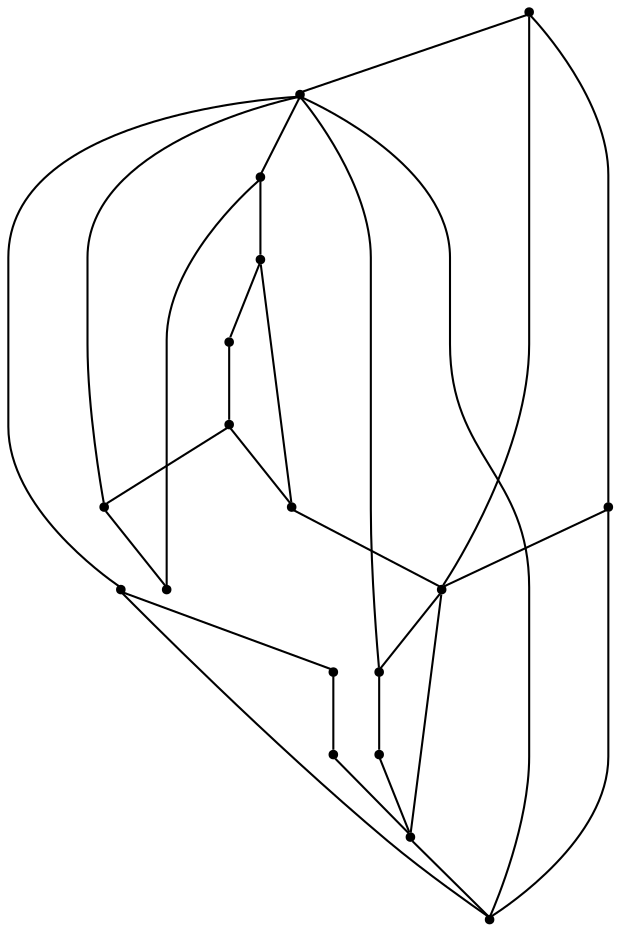graph {
  node [shape=point,comment="{\"directed\":false,\"doi\":\"10.1007/978-3-030-04414-5_29\",\"figure\":\"6 (1)\"}"]

  v0 [pos="819.597220196376,2058.4715210707764"]
  v1 [pos="798.7772276505639,1973.021435213721"]
  v2 [pos="685.6404923229921,1879.4274261588043"]
  v3 [pos="784.3374425828886,2109.716544490543"]
  v4 [pos="751.4405469826376,2011.022806837563"]
  v5 [pos="685.6404923229921,1978.1221812139988"]
  v6 [pos="619.8445709104972,2076.819988475835"]
  v7 [pos="554.0476797746323,2142.6171701141075"]
  v8 [pos="323.7546819056258,2043.9183136562378"]
  v9 [pos="521.1465634931566,1912.328147163826"]
  v10 [pos="455.3516992381059,2076.8199884758355"]
  v11 [pos="356.6557743414449,2011.022806837563"]
  v12 [pos="340.20732654131933,1945.2256251992908"]
  v13 [pos="290.85882756571453,2043.9183136562378"]
  v14 [pos="323.7546819056258,1912.328147163826"]
  v15 [pos="225.05773164572935,1978.1221812139988"]
  v16 [pos="290.85882756571453,2076.8199884758355"]
  v17 [pos="253.7320820857883,2088.01332045984"]

  v0 -- v1 [id="-1",pos="819.597220196376,2058.4715210707764 798.7772276505639,1973.021435213721 798.7772276505639,1973.021435213721 798.7772276505639,1973.021435213721"]
  v11 -- v4 [id="-3",pos="356.6557743414449,2011.022806837563 751.4405469826376,2011.022806837563 751.4405469826376,2011.022806837563 751.4405469826376,2011.022806837563"]
  v15 -- v14 [id="-5",pos="225.05773164572935,1978.1221812139988 323.7546819056258,1912.328147163826 323.7546819056258,1912.328147163826 323.7546819056258,1912.328147163826"]
  v15 -- v17 [id="-6",pos="225.05773164572935,1978.1221812139988 253.7320820857883,2088.01332045984 253.7320820857883,2088.01332045984 253.7320820857883,2088.01332045984"]
  v17 -- v7 [id="-7",pos="253.7320820857883,2088.01332045984 554.0476797746323,2142.6171701141075 554.0476797746323,2142.6171701141075 554.0476797746323,2142.6171701141075"]
  v17 -- v16 [id="-8",pos="253.7320820857883,2088.01332045984 290.85882756571453,2076.8199884758355 290.85882756571453,2076.8199884758355 290.85882756571453,2076.8199884758355"]
  v16 -- v8 [id="-9",pos="290.85882756571453,2076.8199884758355 323.7546819056258,2043.9183136562378 323.7546819056258,2043.9183136562378 323.7546819056258,2043.9183136562378"]
  v13 -- v15 [id="-10",pos="290.85882756571453,2043.9183136562378 225.05773164572935,1978.1221812139988 225.05773164572935,1978.1221812139988 225.05773164572935,1978.1221812139988"]
  v8 -- v12 [id="-11",pos="323.7546819056258,2043.9183136562378 340.20732654131933,1945.2256251992908 340.20732654131933,1945.2256251992908 340.20732654131933,1945.2256251992908"]
  v14 -- v9 [id="-12",pos="323.7546819056258,1912.328147163826 521.1465634931566,1912.328147163826 521.1465634931566,1912.328147163826 521.1465634931566,1912.328147163826"]
  v12 -- v14 [id="-13",pos="340.20732654131933,1945.2256251992908 323.7546819056258,1912.328147163826 323.7546819056258,1912.328147163826 323.7546819056258,1912.328147163826"]
  v12 -- v13 [id="-14",pos="340.20732654131933,1945.2256251992908 290.85882756571453,2043.9183136562378 290.85882756571453,2043.9183136562378 290.85882756571453,2043.9183136562378"]
  v11 -- v9 [id="-16",pos="356.6557743414449,2011.022806837563 521.1465634931566,1912.328147163826 521.1465634931566,1912.328147163826 521.1465634931566,1912.328147163826"]
  v10 -- v11 [id="-17",pos="455.3516992381059,2076.8199884758355 356.6557743414449,2011.022806837563 356.6557743414449,2011.022806837563 356.6557743414449,2011.022806837563"]
  v10 -- v9 [id="-18",pos="455.3516992381059,2076.8199884758355 521.1465634931566,1912.328147163826 521.1465634931566,1912.328147163826 521.1465634931566,1912.328147163826"]
  v10 -- v7 [id="-19",pos="455.3516992381059,2076.8199884758355 554.0476797746323,2142.6171701141075 554.0476797746323,2142.6171701141075 554.0476797746323,2142.6171701141075"]
  v9 -- v2 [id="-20",pos="521.1465634931566,1912.328147163826 685.6404923229921,1879.4274261588043 685.6404923229921,1879.4274261588043 685.6404923229921,1879.4274261588043"]
  v9 -- v6 [id="-21",pos="521.1465634931566,1912.328147163826 619.8445709104972,2076.819988475835 619.8445709104972,2076.819988475835 619.8445709104972,2076.819988475835"]
  v7 -- v8 [id="-22",pos="554.0476797746323,2142.6171701141075 323.7546819056258,2043.9183136562378 323.7546819056258,2043.9183136562378 323.7546819056258,2043.9183136562378"]
  v7 -- v4 [id="-23",pos="554.0476797746323,2142.6171701141075 751.4405469826376,2011.022806837563 751.4405469826376,2011.022806837563 751.4405469826376,2011.022806837563"]
  v7 -- v6 [id="-24",pos="554.0476797746323,2142.6171701141075 619.8445709104972,2076.819988475835 619.8445709104972,2076.819988475835 619.8445709104972,2076.819988475835"]
  v7 -- v3 [id="-25",pos="554.0476797746323,2142.6171701141075 784.3374425828886,2109.716544490543 784.3374425828886,2109.716544490543 784.3374425828886,2109.716544490543"]
  v6 -- v5 [id="-26",pos="619.8445709104972,2076.819988475835 685.6404923229921,1978.1221812139988 685.6404923229921,1978.1221812139988 685.6404923229921,1978.1221812139988"]
  v5 -- v2 [id="-27",pos="685.6404923229921,1978.1221812139988 685.6404923229921,1879.4274261588043 685.6404923229921,1879.4274261588043 685.6404923229921,1879.4274261588043"]
  v2 -- v4 [id="-28",pos="685.6404923229921,1879.4274261588043 751.4405469826376,2011.022806837563 751.4405469826376,2011.022806837563 751.4405469826376,2011.022806837563"]
  v3 -- v4 [id="-29",pos="784.3374425828886,2109.716544490543 751.4405469826376,2011.022806837563 751.4405469826376,2011.022806837563 751.4405469826376,2011.022806837563"]
  v3 -- v0 [id="-30",pos="784.3374425828886,2109.716544490543 819.597220196376,2058.4715210707764 819.597220196376,2058.4715210707764 819.597220196376,2058.4715210707764"]
  v1 -- v2 [id="-31",pos="798.7772276505639,1973.021435213721 685.6404923229921,1879.4274261588043 685.6404923229921,1879.4274261588043 685.6404923229921,1879.4274261588043"]
}